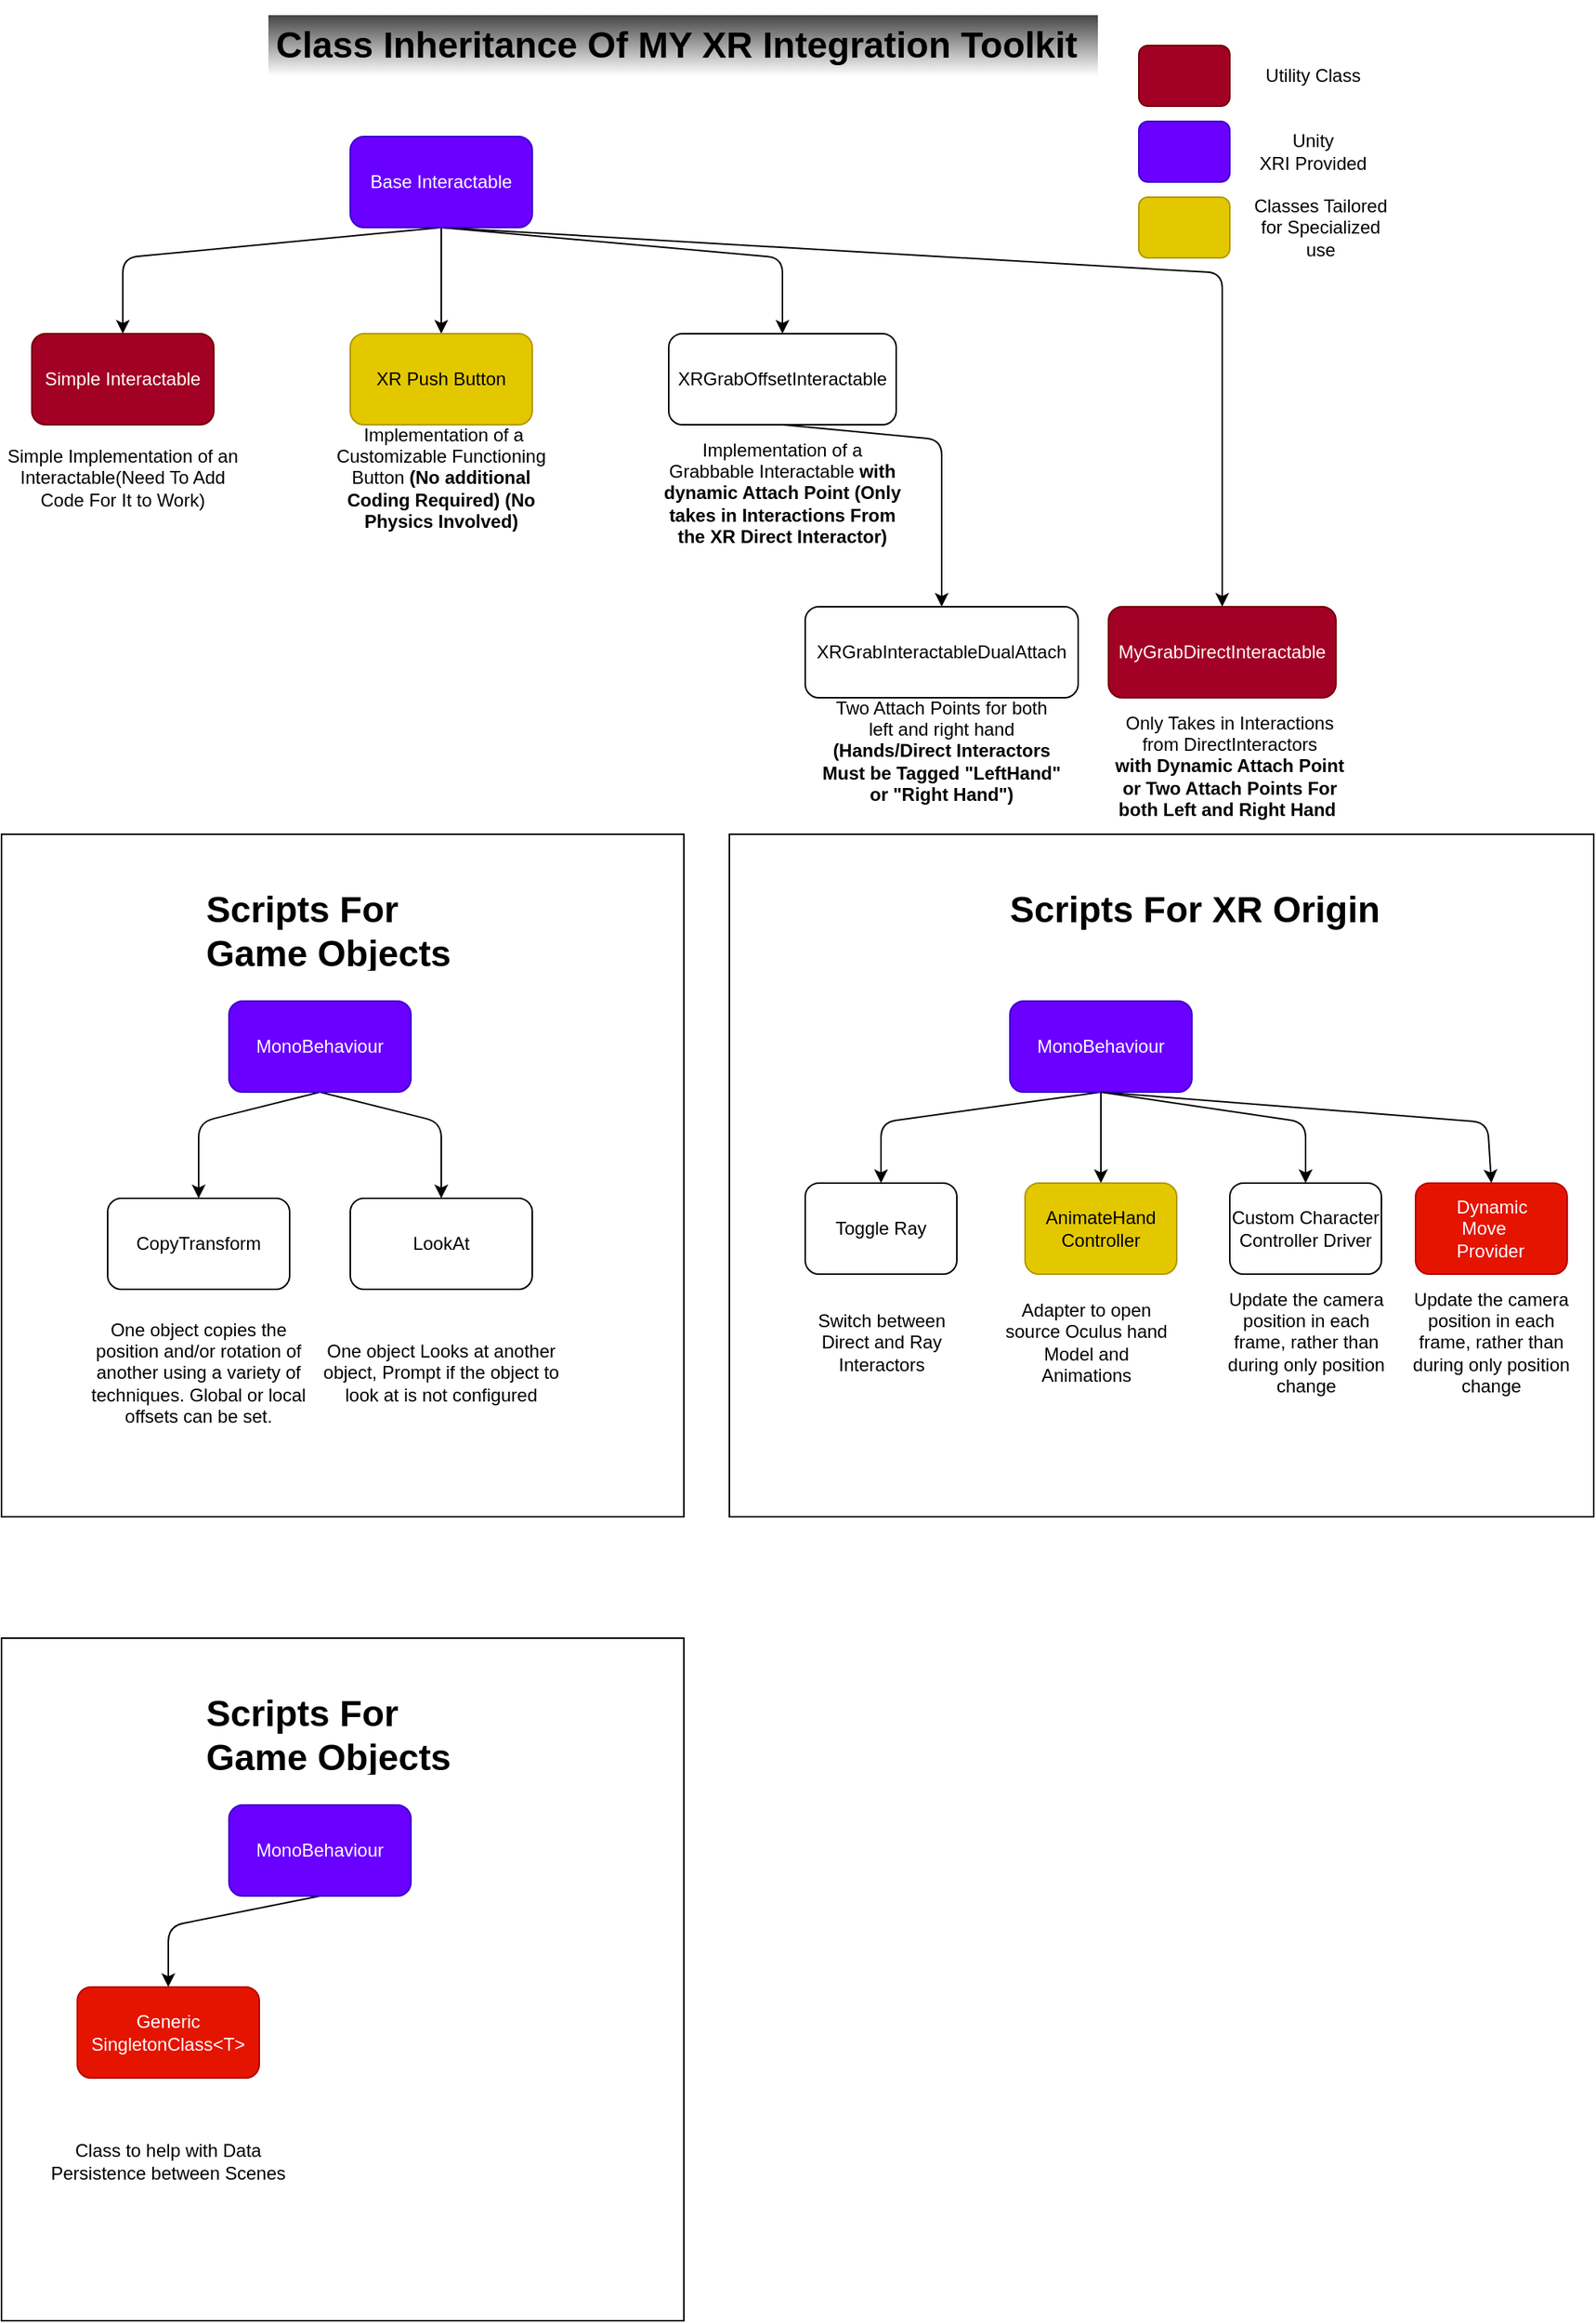 <mxfile>
    <diagram id="oWx1CMlj1S1pF4CIYpkc" name="Page-1">
        <mxGraphModel dx="896" dy="951" grid="1" gridSize="10" guides="1" tooltips="1" connect="1" arrows="1" fold="1" page="1" pageScale="1" pageWidth="1200" pageHeight="1920" math="0" shadow="0">
            <root>
                <mxCell id="0"/>
                <mxCell id="1" parent="0"/>
                <mxCell id="39" value="" style="rounded=0;whiteSpace=wrap;html=1;glass=0;fillStyle=solid;strokeColor=default;fillColor=default;gradientColor=none;gradientDirection=north;" parent="1" vertex="1">
                    <mxGeometry x="150" y="700" width="450" height="450" as="geometry"/>
                </mxCell>
                <mxCell id="5" style="edgeStyle=none;html=1;exitX=0.5;exitY=1;exitDx=0;exitDy=0;entryX=0.5;entryY=0;entryDx=0;entryDy=0;" parent="1" source="2" target="3" edge="1">
                    <mxGeometry relative="1" as="geometry">
                        <Array as="points">
                            <mxPoint x="230" y="320"/>
                        </Array>
                    </mxGeometry>
                </mxCell>
                <mxCell id="8" style="edgeStyle=none;html=1;exitX=0.5;exitY=1;exitDx=0;exitDy=0;entryX=0.5;entryY=0;entryDx=0;entryDy=0;" parent="1" source="2" target="6" edge="1">
                    <mxGeometry relative="1" as="geometry"/>
                </mxCell>
                <mxCell id="12" style="edgeStyle=none;html=1;exitX=0.5;exitY=1;exitDx=0;exitDy=0;entryX=0.5;entryY=0;entryDx=0;entryDy=0;" parent="1" source="2" target="9" edge="1">
                    <mxGeometry relative="1" as="geometry">
                        <Array as="points">
                            <mxPoint x="665" y="320"/>
                        </Array>
                    </mxGeometry>
                </mxCell>
                <mxCell id="17" style="edgeStyle=none;html=1;exitX=0.5;exitY=1;exitDx=0;exitDy=0;entryX=0.5;entryY=0;entryDx=0;entryDy=0;" parent="1" source="2" target="16" edge="1">
                    <mxGeometry relative="1" as="geometry">
                        <Array as="points">
                            <mxPoint x="955" y="330"/>
                        </Array>
                    </mxGeometry>
                </mxCell>
                <mxCell id="2" value="Base Interactable" style="rounded=1;whiteSpace=wrap;html=1;fillColor=#6a00ff;fontColor=#ffffff;strokeColor=#3700CC;" parent="1" vertex="1">
                    <mxGeometry x="380" y="240" width="120" height="60" as="geometry"/>
                </mxCell>
                <mxCell id="3" value="Simple Interactable" style="rounded=1;whiteSpace=wrap;html=1;fillColor=#a20025;fontColor=#ffffff;strokeColor=#6F0000;" parent="1" vertex="1">
                    <mxGeometry x="170" y="370" width="120" height="60" as="geometry"/>
                </mxCell>
                <mxCell id="4" value="Simple Implementation of an Interactable(Need To Add Code For It to Work)" style="text;html=1;strokeColor=none;fillColor=none;align=center;verticalAlign=middle;whiteSpace=wrap;rounded=0;" parent="1" vertex="1">
                    <mxGeometry x="150" y="440" width="160" height="50" as="geometry"/>
                </mxCell>
                <mxCell id="6" value="XR Push Button" style="rounded=1;whiteSpace=wrap;html=1;fillColor=#e3c800;fontColor=#000000;strokeColor=#B09500;" parent="1" vertex="1">
                    <mxGeometry x="380" y="370" width="120" height="60" as="geometry"/>
                </mxCell>
                <mxCell id="7" value="&amp;nbsp;Implementation of a Customizable Functioning Button&lt;b&gt; (No additional Coding Required) (No Physics Involved)&lt;/b&gt;" style="text;html=1;strokeColor=none;fillColor=none;align=center;verticalAlign=middle;whiteSpace=wrap;rounded=0;" parent="1" vertex="1">
                    <mxGeometry x="360" y="440" width="160" height="50" as="geometry"/>
                </mxCell>
                <mxCell id="14" style="edgeStyle=none;html=1;exitX=0.5;exitY=1;exitDx=0;exitDy=0;entryX=0.5;entryY=0;entryDx=0;entryDy=0;" parent="1" source="9" target="13" edge="1">
                    <mxGeometry relative="1" as="geometry">
                        <Array as="points">
                            <mxPoint x="770" y="440"/>
                        </Array>
                    </mxGeometry>
                </mxCell>
                <mxCell id="9" value="XRGrabOffsetInteractable" style="rounded=1;whiteSpace=wrap;html=1;" parent="1" vertex="1">
                    <mxGeometry x="590" y="370" width="150" height="60" as="geometry"/>
                </mxCell>
                <mxCell id="10" value="Implementation of a Grabbable Interactable &lt;b&gt;with dynamic Attach Point (Only takes in Interactions From the XR Direct Interactor)&lt;/b&gt;" style="text;html=1;strokeColor=none;fillColor=none;align=center;verticalAlign=middle;whiteSpace=wrap;rounded=0;" parent="1" vertex="1">
                    <mxGeometry x="585" y="450" width="160" height="50" as="geometry"/>
                </mxCell>
                <mxCell id="13" value="XRGrabInteractableDualAttach" style="rounded=1;whiteSpace=wrap;html=1;" parent="1" vertex="1">
                    <mxGeometry x="680" y="550" width="180" height="60" as="geometry"/>
                </mxCell>
                <mxCell id="15" value="Two Attach Points for both left and right hand &lt;b&gt;(Hands/Direct Interactors Must be Tagged &quot;LeftHand&quot; or &quot;Right Hand&quot;)&lt;/b&gt;" style="text;html=1;strokeColor=none;fillColor=none;align=center;verticalAlign=middle;whiteSpace=wrap;rounded=0;" parent="1" vertex="1">
                    <mxGeometry x="690" y="620" width="160" height="50" as="geometry"/>
                </mxCell>
                <mxCell id="16" value="MyGrabDirectInteractable" style="rounded=1;whiteSpace=wrap;html=1;fillColor=#a20025;fontColor=#ffffff;strokeColor=#6F0000;" parent="1" vertex="1">
                    <mxGeometry x="880" y="550" width="150" height="60" as="geometry"/>
                </mxCell>
                <mxCell id="18" value="Only Takes in Interactions from DirectInteractors&lt;br&gt;&lt;b&gt;with Dynamic Attach Point or Two Attach Points For both Left and Right Hand&amp;nbsp;&lt;/b&gt;" style="text;html=1;strokeColor=none;fillColor=none;align=center;verticalAlign=middle;whiteSpace=wrap;rounded=0;" parent="1" vertex="1">
                    <mxGeometry x="880" y="630" width="160" height="50" as="geometry"/>
                </mxCell>
                <mxCell id="19" value="" style="rounded=1;whiteSpace=wrap;html=1;fillColor=#a20025;fontColor=#ffffff;strokeColor=#6F0000;" parent="1" vertex="1">
                    <mxGeometry x="900" y="180" width="60" height="40" as="geometry"/>
                </mxCell>
                <mxCell id="20" value="Utility Class" style="text;html=1;strokeColor=none;fillColor=none;align=center;verticalAlign=middle;whiteSpace=wrap;rounded=0;" parent="1" vertex="1">
                    <mxGeometry x="970" y="185" width="90" height="30" as="geometry"/>
                </mxCell>
                <mxCell id="21" value="" style="rounded=1;whiteSpace=wrap;html=1;fillColor=#6a00ff;fontColor=#ffffff;strokeColor=#3700CC;" parent="1" vertex="1">
                    <mxGeometry x="900" y="230" width="60" height="40" as="geometry"/>
                </mxCell>
                <mxCell id="22" value="Unity&lt;br&gt;XRI Provided" style="text;html=1;strokeColor=none;fillColor=none;align=center;verticalAlign=middle;whiteSpace=wrap;rounded=0;glass=0;" parent="1" vertex="1">
                    <mxGeometry x="970" y="235" width="90" height="30" as="geometry"/>
                </mxCell>
                <mxCell id="23" value="" style="rounded=1;whiteSpace=wrap;html=1;fillColor=#e3c800;fontColor=#000000;strokeColor=#B09500;" parent="1" vertex="1">
                    <mxGeometry x="900" y="280" width="60" height="40" as="geometry"/>
                </mxCell>
                <mxCell id="29" value="&lt;h1&gt;Class Inheritance Of MY XR Integration Toolkit&lt;/h1&gt;" style="text;html=1;strokeColor=none;fillColor=default;spacing=5;spacingTop=-20;whiteSpace=wrap;overflow=hidden;rounded=0;glass=0;fillStyle=solid;gradientColor=#454545;gradientDirection=north;" parent="1" vertex="1">
                    <mxGeometry x="326" y="160" width="547" height="40" as="geometry"/>
                </mxCell>
                <mxCell id="30" value="Classes Tailored for Specialized use" style="text;html=1;strokeColor=none;fillColor=none;align=center;verticalAlign=middle;whiteSpace=wrap;rounded=0;" parent="1" vertex="1">
                    <mxGeometry x="970" y="285" width="100" height="30" as="geometry"/>
                </mxCell>
                <mxCell id="36" style="edgeStyle=none;html=1;exitX=0.5;exitY=1;exitDx=0;exitDy=0;entryX=0.5;entryY=0;entryDx=0;entryDy=0;" parent="1" source="31" target="32" edge="1">
                    <mxGeometry relative="1" as="geometry">
                        <Array as="points">
                            <mxPoint x="280" y="890"/>
                        </Array>
                    </mxGeometry>
                </mxCell>
                <mxCell id="37" style="edgeStyle=none;html=1;exitX=0.5;exitY=1;exitDx=0;exitDy=0;entryX=0.5;entryY=0;entryDx=0;entryDy=0;" parent="1" source="31" target="34" edge="1">
                    <mxGeometry relative="1" as="geometry">
                        <Array as="points">
                            <mxPoint x="440" y="890"/>
                        </Array>
                    </mxGeometry>
                </mxCell>
                <mxCell id="31" value="MonoBehaviour" style="rounded=1;whiteSpace=wrap;html=1;fillColor=#6a00ff;fontColor=#ffffff;strokeColor=#3700CC;" parent="1" vertex="1">
                    <mxGeometry x="300" y="810" width="120" height="60" as="geometry"/>
                </mxCell>
                <mxCell id="32" value="CopyTransform" style="rounded=1;whiteSpace=wrap;html=1;glass=0;fillStyle=solid;strokeColor=default;fillColor=default;gradientColor=none;gradientDirection=north;" parent="1" vertex="1">
                    <mxGeometry x="220" y="940" width="120" height="60" as="geometry"/>
                </mxCell>
                <mxCell id="33" value="One object copies the position and/or rotation of another using a variety of techniques. Global or local offsets can be set." style="text;html=1;strokeColor=none;fillColor=none;align=center;verticalAlign=middle;whiteSpace=wrap;rounded=0;" parent="1" vertex="1">
                    <mxGeometry x="200" y="1020" width="160" height="70" as="geometry"/>
                </mxCell>
                <mxCell id="34" value="LookAt" style="rounded=1;whiteSpace=wrap;html=1;glass=0;fillStyle=solid;strokeColor=default;fillColor=default;gradientColor=none;gradientDirection=north;" parent="1" vertex="1">
                    <mxGeometry x="380" y="940" width="120" height="60" as="geometry"/>
                </mxCell>
                <mxCell id="35" value="One object Looks at another object, Prompt if the object to look at is not configured" style="text;html=1;strokeColor=none;fillColor=none;align=center;verticalAlign=middle;whiteSpace=wrap;rounded=0;" parent="1" vertex="1">
                    <mxGeometry x="360" y="1020" width="160" height="70" as="geometry"/>
                </mxCell>
                <mxCell id="38" value="&lt;h1&gt;Scripts For Game Objects&lt;/h1&gt;" style="text;html=1;strokeColor=none;fillColor=none;spacing=5;spacingTop=-20;whiteSpace=wrap;overflow=hidden;rounded=0;glass=0;fillStyle=solid;" parent="1" vertex="1">
                    <mxGeometry x="280" y="730" width="190" height="60" as="geometry"/>
                </mxCell>
                <mxCell id="40" value="" style="rounded=0;whiteSpace=wrap;html=1;glass=0;fillStyle=solid;strokeColor=default;fillColor=default;gradientColor=none;gradientDirection=north;" parent="1" vertex="1">
                    <mxGeometry x="630" y="700" width="570" height="450" as="geometry"/>
                </mxCell>
                <mxCell id="41" value="&lt;h1&gt;Scripts For XR Origin&lt;/h1&gt;" style="text;html=1;strokeColor=none;fillColor=none;spacing=5;spacingTop=-20;whiteSpace=wrap;overflow=hidden;rounded=0;glass=0;fillStyle=solid;" parent="1" vertex="1">
                    <mxGeometry x="810" y="730" width="290" height="60" as="geometry"/>
                </mxCell>
                <mxCell id="48" style="edgeStyle=none;html=1;exitX=0.5;exitY=1;exitDx=0;exitDy=0;entryX=0.5;entryY=0;entryDx=0;entryDy=0;" parent="1" source="42" target="43" edge="1">
                    <mxGeometry relative="1" as="geometry">
                        <Array as="points">
                            <mxPoint x="730" y="890"/>
                        </Array>
                    </mxGeometry>
                </mxCell>
                <mxCell id="49" style="edgeStyle=none;html=1;exitX=0.5;exitY=1;exitDx=0;exitDy=0;" parent="1" source="42" target="45" edge="1">
                    <mxGeometry relative="1" as="geometry"/>
                </mxCell>
                <mxCell id="64" style="edgeStyle=none;html=1;exitX=0.5;exitY=1;exitDx=0;exitDy=0;entryX=0.5;entryY=0;entryDx=0;entryDy=0;fontColor=#FFFFFF;" parent="1" source="42" target="62" edge="1">
                    <mxGeometry relative="1" as="geometry">
                        <Array as="points">
                            <mxPoint x="1130" y="890"/>
                        </Array>
                    </mxGeometry>
                </mxCell>
                <mxCell id="42" value="MonoBehaviour" style="rounded=1;whiteSpace=wrap;html=1;fillColor=#6a00ff;fontColor=#ffffff;strokeColor=#3700CC;" parent="1" vertex="1">
                    <mxGeometry x="815" y="810" width="120" height="60" as="geometry"/>
                </mxCell>
                <mxCell id="43" value="Toggle Ray" style="rounded=1;whiteSpace=wrap;html=1;glass=0;fillStyle=solid;strokeColor=default;fillColor=default;gradientColor=none;gradientDirection=north;" parent="1" vertex="1">
                    <mxGeometry x="680" y="930" width="100" height="60" as="geometry"/>
                </mxCell>
                <mxCell id="44" value="Switch between Direct and Ray Interactors" style="text;html=1;strokeColor=none;fillColor=none;align=center;verticalAlign=middle;whiteSpace=wrap;rounded=0;" parent="1" vertex="1">
                    <mxGeometry x="672.5" y="1000" width="115" height="70" as="geometry"/>
                </mxCell>
                <mxCell id="45" value="AnimateHand&lt;br&gt;Controller" style="rounded=1;whiteSpace=wrap;html=1;glass=0;fillStyle=solid;strokeColor=#B09500;fillColor=#e3c800;gradientDirection=north;fontColor=#000000;" parent="1" vertex="1">
                    <mxGeometry x="825" y="930" width="100" height="60" as="geometry"/>
                </mxCell>
                <mxCell id="47" value="Adapter to open source Oculus hand&lt;br&gt;Model and Animations" style="text;html=1;strokeColor=none;fillColor=none;align=center;verticalAlign=middle;whiteSpace=wrap;rounded=0;" parent="1" vertex="1">
                    <mxGeometry x="807.5" y="1000" width="115" height="70" as="geometry"/>
                </mxCell>
                <mxCell id="50" value="" style="rounded=0;whiteSpace=wrap;html=1;glass=0;fillStyle=solid;strokeColor=default;fillColor=default;gradientColor=none;gradientDirection=north;" parent="1" vertex="1">
                    <mxGeometry x="150" y="1230" width="450" height="450" as="geometry"/>
                </mxCell>
                <mxCell id="51" value="&lt;h1&gt;Scripts For Game Objects&lt;/h1&gt;" style="text;html=1;strokeColor=none;fillColor=none;spacing=5;spacingTop=-20;whiteSpace=wrap;overflow=hidden;rounded=0;glass=0;fillStyle=solid;" parent="1" vertex="1">
                    <mxGeometry x="280" y="1260" width="190" height="60" as="geometry"/>
                </mxCell>
                <mxCell id="55" style="edgeStyle=none;html=1;exitX=0.5;exitY=1;exitDx=0;exitDy=0;entryX=0.5;entryY=0;entryDx=0;entryDy=0;" parent="1" source="52" target="53" edge="1">
                    <mxGeometry relative="1" as="geometry">
                        <Array as="points">
                            <mxPoint x="260" y="1420"/>
                        </Array>
                    </mxGeometry>
                </mxCell>
                <mxCell id="52" value="MonoBehaviour" style="rounded=1;whiteSpace=wrap;html=1;fillColor=#6a00ff;fontColor=#ffffff;strokeColor=#3700CC;" parent="1" vertex="1">
                    <mxGeometry x="300" y="1340" width="120" height="60" as="geometry"/>
                </mxCell>
                <mxCell id="53" value="Generic&lt;br&gt;SingletonClass&amp;lt;T&amp;gt;" style="rounded=1;whiteSpace=wrap;html=1;glass=0;fillStyle=solid;strokeColor=#B20000;fillColor=#e51400;gradientDirection=north;fontColor=#ffffff;" parent="1" vertex="1">
                    <mxGeometry x="200" y="1460" width="120" height="60" as="geometry"/>
                </mxCell>
                <mxCell id="54" value="Class to help with Data Persistence between Scenes" style="text;html=1;strokeColor=none;fillColor=none;align=center;verticalAlign=middle;whiteSpace=wrap;rounded=0;" parent="1" vertex="1">
                    <mxGeometry x="180" y="1540" width="160" height="70" as="geometry"/>
                </mxCell>
                <mxCell id="59" style="edgeStyle=none;html=1;entryX=0.5;entryY=0;entryDx=0;entryDy=0;exitX=0.5;exitY=1;exitDx=0;exitDy=0;" parent="1" source="42" edge="1">
                    <mxGeometry relative="1" as="geometry">
                        <mxPoint x="880" y="870" as="sourcePoint"/>
                        <mxPoint x="1010.0" y="930.0" as="targetPoint"/>
                        <Array as="points">
                            <mxPoint x="1010" y="890"/>
                        </Array>
                    </mxGeometry>
                </mxCell>
                <mxCell id="61" value="Update the camera position in each frame, rather than during only position change" style="text;html=1;strokeColor=none;fillColor=none;align=center;verticalAlign=middle;whiteSpace=wrap;rounded=0;" parent="1" vertex="1">
                    <mxGeometry x="952.5" y="1000" width="115" height="70" as="geometry"/>
                </mxCell>
                <mxCell id="62" value="&lt;div style=&quot;text-align: left;&quot;&gt;&lt;span style=&quot;background-color: initial;&quot;&gt;&lt;font color=&quot;#ffffff&quot;&gt;Dynamic&lt;/font&gt;&lt;/span&gt;&lt;/div&gt;&lt;div style=&quot;text-align: left;&quot;&gt;&lt;span style=&quot;background-color: initial;&quot;&gt;&lt;font color=&quot;#ffffff&quot;&gt;&amp;nbsp;Move&amp;nbsp;&lt;/font&gt;&lt;/span&gt;&lt;/div&gt;&lt;div style=&quot;text-align: left;&quot;&gt;&lt;span style=&quot;background-color: initial;&quot;&gt;&lt;font color=&quot;#ffffff&quot;&gt;Provider&lt;/font&gt;&lt;/span&gt;&lt;/div&gt;" style="rounded=1;whiteSpace=wrap;html=1;glass=0;fillStyle=solid;strokeColor=#B20000;fillColor=#e51400;gradientDirection=north;fontColor=#ffffff;" parent="1" vertex="1">
                    <mxGeometry x="1082.5" y="930" width="100" height="60" as="geometry"/>
                </mxCell>
                <mxCell id="63" value="Update the camera position in each frame, rather than during only position change" style="text;html=1;strokeColor=none;fillColor=none;align=center;verticalAlign=middle;whiteSpace=wrap;rounded=0;" parent="1" vertex="1">
                    <mxGeometry x="1075" y="1000" width="115" height="70" as="geometry"/>
                </mxCell>
                <mxCell id="65" value="Custom Character&lt;br&gt;Controller Driver" style="rounded=1;whiteSpace=wrap;html=1;glass=0;fillStyle=solid;strokeColor=default;fillColor=default;gradientColor=none;gradientDirection=north;" vertex="1" parent="1">
                    <mxGeometry x="960" y="930" width="100" height="60" as="geometry"/>
                </mxCell>
            </root>
        </mxGraphModel>
    </diagram>
</mxfile>